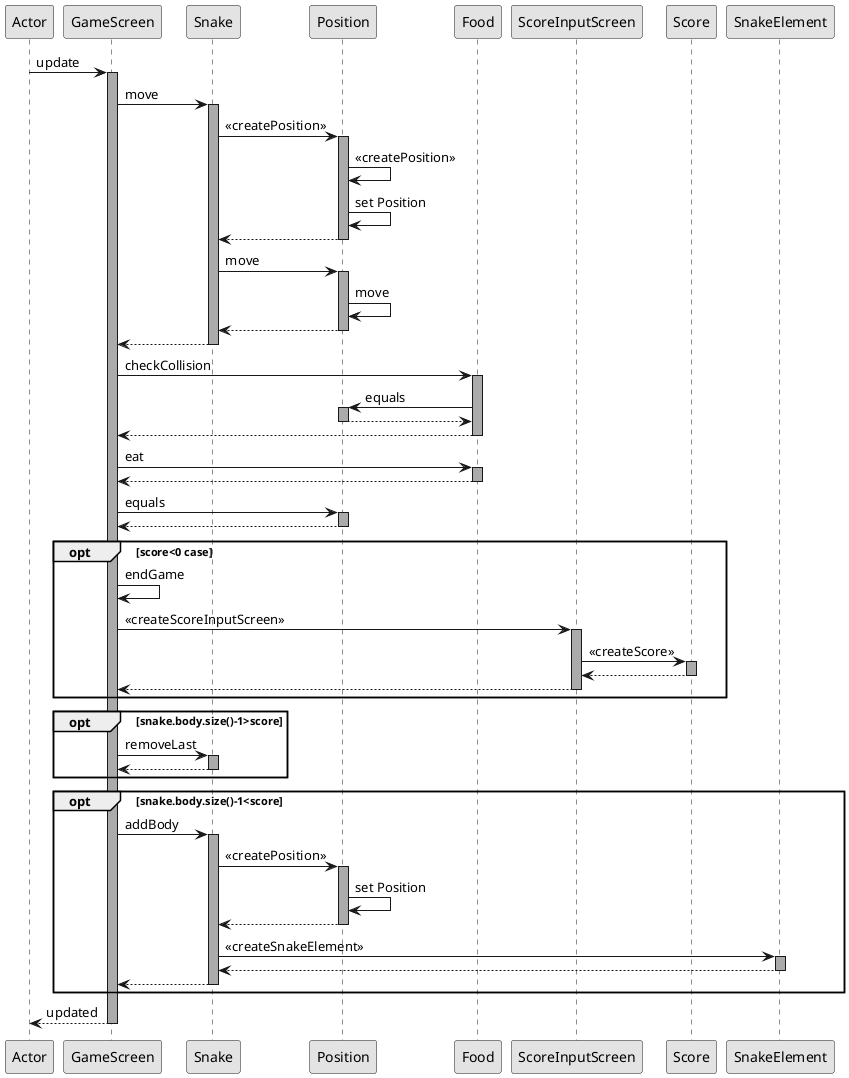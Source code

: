 @startuml

skinparam monochrome true
skinparam linetype ortho
skinparam shadowing false
skinparam sequence {
LifeLineBackgroundColor #DarkSalmon
}

Actor -> GameScreen : update
activate GameScreen
        GameScreen -> Snake : move
        activate Snake
        Snake -> Position : <<createPosition>>
            activate Position
                Position -> Position : <<createPosition>>
                Position -> Position : set Position
                Position --> Snake :
            deactivate Position

            Snake -> Position : move

            activate Position
                Position -> Position : move
                Position --> Snake
            deactivate Position
            Snake --> GameScreen
        deactivate Snake

    GameScreen -> Food : checkCollision
        activate Food
            Food -> Position : equals
            activate Position
                Position --> Food
            deactivate Position
            Food --> GameScreen
        deactivate Food
    GameScreen -> Food : eat
    activate Food
        Food --> GameScreen
    deactivate Food
    GameScreen -> Position : equals
    activate Position
        Position --> GameScreen
    deactivate Position

        opt score<0 case
        GameScreen -> GameScreen : endGame
            GameScreen -> ScoreInputScreen : <<createScoreInputScreen>>
        activate ScoreInputScreen
            ScoreInputScreen -> Score : <<createScore>>
            activate Score
                Score --> ScoreInputScreen
            deactivate Score
            ScoreInputScreen --> GameScreen
        deactivate ScoreInputScreen
        end

    opt snake.body.size()-1>score
        GameScreen -> Snake : removeLast
        activate Snake
            Snake --> GameScreen
        deactivate Snake
    end

    opt snake.body.size()-1<score
    GameScreen -> Snake : addBody
    activate Snake
        Snake -> Position : <<createPosition>>
        activate Position
            Position -> Position : set Position
            Position --> Snake
        deactivate Position
        Snake -> SnakeElement : <<createSnakeElement>>
        activate SnakeElement
        SnakeElement --> Snake
        deactivate SnakeElement
        Snake --> GameScreen
    deactivate Snake
    end

GameScreen --> Actor : updated
deactivate GameScreen


@enduml